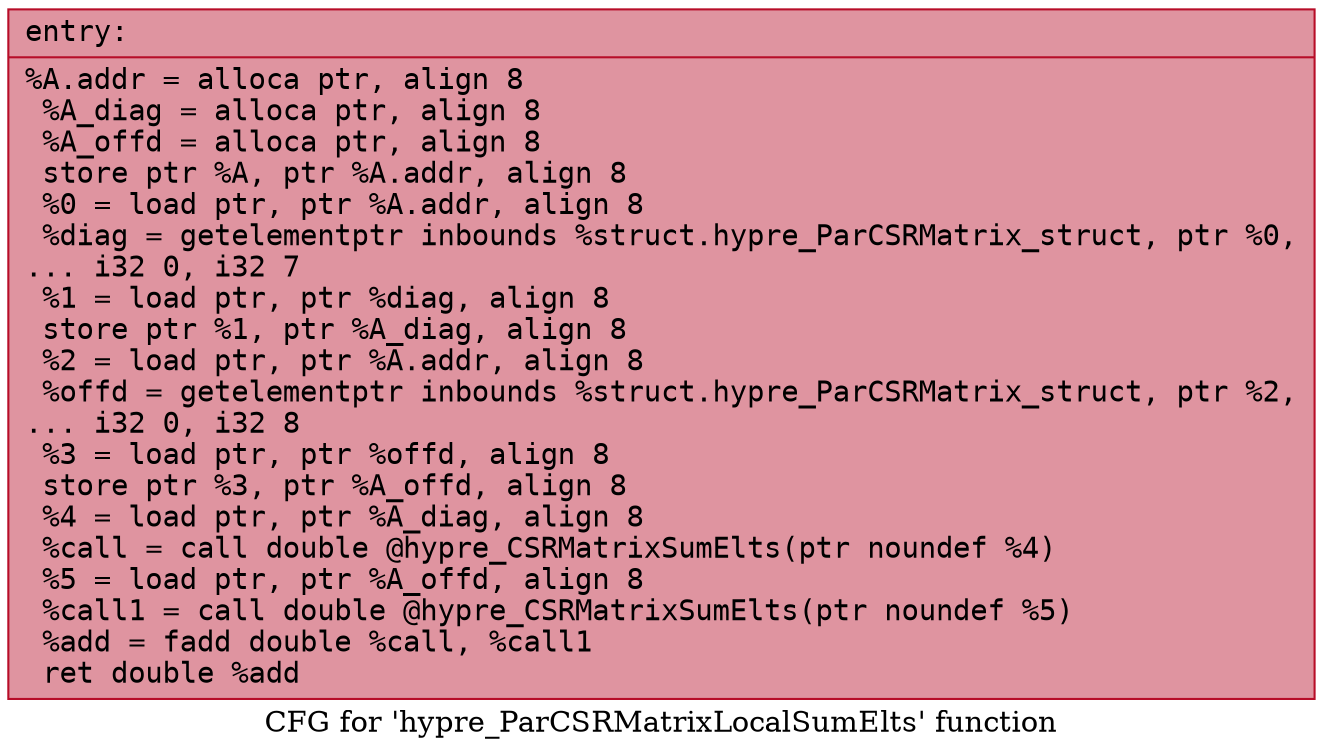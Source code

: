 digraph "CFG for 'hypre_ParCSRMatrixLocalSumElts' function" {
	label="CFG for 'hypre_ParCSRMatrixLocalSumElts' function";

	Node0x55acc0d84420 [shape=record,color="#b70d28ff", style=filled, fillcolor="#b70d2870" fontname="Courier",label="{entry:\l|  %A.addr = alloca ptr, align 8\l  %A_diag = alloca ptr, align 8\l  %A_offd = alloca ptr, align 8\l  store ptr %A, ptr %A.addr, align 8\l  %0 = load ptr, ptr %A.addr, align 8\l  %diag = getelementptr inbounds %struct.hypre_ParCSRMatrix_struct, ptr %0,\l... i32 0, i32 7\l  %1 = load ptr, ptr %diag, align 8\l  store ptr %1, ptr %A_diag, align 8\l  %2 = load ptr, ptr %A.addr, align 8\l  %offd = getelementptr inbounds %struct.hypre_ParCSRMatrix_struct, ptr %2,\l... i32 0, i32 8\l  %3 = load ptr, ptr %offd, align 8\l  store ptr %3, ptr %A_offd, align 8\l  %4 = load ptr, ptr %A_diag, align 8\l  %call = call double @hypre_CSRMatrixSumElts(ptr noundef %4)\l  %5 = load ptr, ptr %A_offd, align 8\l  %call1 = call double @hypre_CSRMatrixSumElts(ptr noundef %5)\l  %add = fadd double %call, %call1\l  ret double %add\l}"];
}
